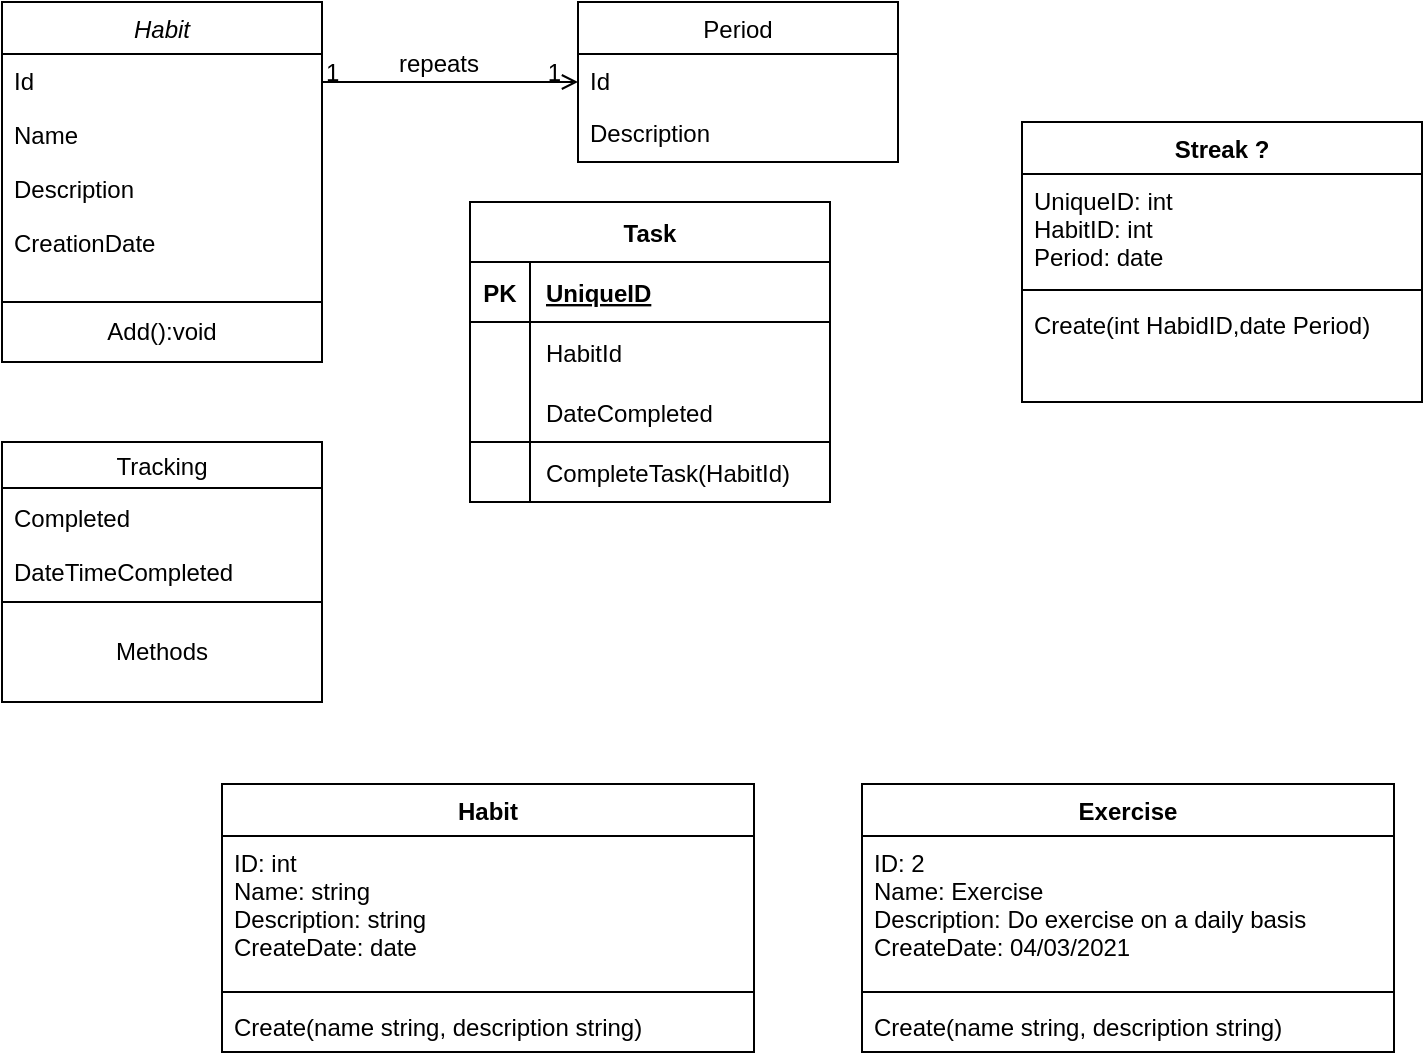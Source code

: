 <mxfile version="17.2.4" type="device"><diagram id="C5RBs43oDa-KdzZeNtuy" name="Page-1"><mxGraphModel dx="1038" dy="649" grid="1" gridSize="10" guides="1" tooltips="1" connect="1" arrows="1" fold="1" page="1" pageScale="1" pageWidth="827" pageHeight="1169" math="0" shadow="0"><root><mxCell id="WIyWlLk6GJQsqaUBKTNV-0"/><mxCell id="WIyWlLk6GJQsqaUBKTNV-1" parent="WIyWlLk6GJQsqaUBKTNV-0"/><mxCell id="zkfFHV4jXpPFQw0GAbJ--0" value="Habit" style="swimlane;fontStyle=2;align=center;verticalAlign=top;childLayout=stackLayout;horizontal=1;startSize=26;horizontalStack=0;resizeParent=1;resizeLast=0;collapsible=1;marginBottom=0;rounded=0;shadow=0;strokeWidth=1;" parent="WIyWlLk6GJQsqaUBKTNV-1" vertex="1"><mxGeometry x="90" y="60" width="160" height="180" as="geometry"><mxRectangle x="230" y="140" width="160" height="26" as="alternateBounds"/></mxGeometry></mxCell><mxCell id="SH_Cmzw4uqp4OS17nE3g-3" value="Id" style="text;align=left;verticalAlign=top;spacingLeft=4;spacingRight=4;overflow=hidden;rotatable=0;points=[[0,0.5],[1,0.5]];portConstraint=eastwest;" parent="zkfFHV4jXpPFQw0GAbJ--0" vertex="1"><mxGeometry y="26" width="160" height="27" as="geometry"/></mxCell><mxCell id="zkfFHV4jXpPFQw0GAbJ--1" value="Name" style="text;align=left;verticalAlign=top;spacingLeft=4;spacingRight=4;overflow=hidden;rotatable=0;points=[[0,0.5],[1,0.5]];portConstraint=eastwest;" parent="zkfFHV4jXpPFQw0GAbJ--0" vertex="1"><mxGeometry y="53" width="160" height="27" as="geometry"/></mxCell><mxCell id="zkfFHV4jXpPFQw0GAbJ--2" value="Description" style="text;align=left;verticalAlign=top;spacingLeft=4;spacingRight=4;overflow=hidden;rotatable=0;points=[[0,0.5],[1,0.5]];portConstraint=eastwest;rounded=0;shadow=0;html=0;" parent="zkfFHV4jXpPFQw0GAbJ--0" vertex="1"><mxGeometry y="80" width="160" height="27" as="geometry"/></mxCell><mxCell id="SH_Cmzw4uqp4OS17nE3g-6" value="CreationDate" style="text;align=left;verticalAlign=top;spacingLeft=4;spacingRight=4;overflow=hidden;rotatable=0;points=[[0,0.5],[1,0.5]];portConstraint=eastwest;rounded=0;shadow=0;html=0;" parent="zkfFHV4jXpPFQw0GAbJ--0" vertex="1"><mxGeometry y="107" width="160" height="27" as="geometry"/></mxCell><mxCell id="SH_Cmzw4uqp4OS17nE3g-13" value="" style="endArrow=none;html=1;rounded=0;" parent="zkfFHV4jXpPFQw0GAbJ--0" edge="1"><mxGeometry width="50" height="50" relative="1" as="geometry"><mxPoint y="150" as="sourcePoint"/><mxPoint x="160" y="150" as="targetPoint"/></mxGeometry></mxCell><mxCell id="zkfFHV4jXpPFQw0GAbJ--17" value="Period" style="swimlane;fontStyle=0;align=center;verticalAlign=top;childLayout=stackLayout;horizontal=1;startSize=26;horizontalStack=0;resizeParent=1;resizeLast=0;collapsible=1;marginBottom=0;rounded=0;shadow=0;strokeWidth=1;" parent="WIyWlLk6GJQsqaUBKTNV-1" vertex="1"><mxGeometry x="378" y="60" width="160" height="80" as="geometry"><mxRectangle x="550" y="140" width="160" height="26" as="alternateBounds"/></mxGeometry></mxCell><mxCell id="zkfFHV4jXpPFQw0GAbJ--18" value="Id" style="text;align=left;verticalAlign=top;spacingLeft=4;spacingRight=4;overflow=hidden;rotatable=0;points=[[0,0.5],[1,0.5]];portConstraint=eastwest;" parent="zkfFHV4jXpPFQw0GAbJ--17" vertex="1"><mxGeometry y="26" width="160" height="26" as="geometry"/></mxCell><mxCell id="zkfFHV4jXpPFQw0GAbJ--19" value="Description" style="text;align=left;verticalAlign=top;spacingLeft=4;spacingRight=4;overflow=hidden;rotatable=0;points=[[0,0.5],[1,0.5]];portConstraint=eastwest;rounded=0;shadow=0;html=0;" parent="zkfFHV4jXpPFQw0GAbJ--17" vertex="1"><mxGeometry y="52" width="160" height="26" as="geometry"/></mxCell><mxCell id="zkfFHV4jXpPFQw0GAbJ--26" value="" style="endArrow=open;shadow=0;strokeWidth=1;rounded=0;endFill=1;edgeStyle=elbowEdgeStyle;elbow=vertical;" parent="WIyWlLk6GJQsqaUBKTNV-1" source="zkfFHV4jXpPFQw0GAbJ--0" target="zkfFHV4jXpPFQw0GAbJ--17" edge="1"><mxGeometry x="0.5" y="41" relative="1" as="geometry"><mxPoint x="250" y="132" as="sourcePoint"/><mxPoint x="410" y="132" as="targetPoint"/><mxPoint x="-40" y="32" as="offset"/></mxGeometry></mxCell><mxCell id="zkfFHV4jXpPFQw0GAbJ--27" value="1" style="resizable=0;align=left;verticalAlign=bottom;labelBackgroundColor=none;fontSize=12;" parent="zkfFHV4jXpPFQw0GAbJ--26" connectable="0" vertex="1"><mxGeometry x="-1" relative="1" as="geometry"><mxPoint y="4" as="offset"/></mxGeometry></mxCell><mxCell id="zkfFHV4jXpPFQw0GAbJ--28" value="1" style="resizable=0;align=right;verticalAlign=bottom;labelBackgroundColor=none;fontSize=12;" parent="zkfFHV4jXpPFQw0GAbJ--26" connectable="0" vertex="1"><mxGeometry x="1" relative="1" as="geometry"><mxPoint x="-7" y="4" as="offset"/></mxGeometry></mxCell><mxCell id="zkfFHV4jXpPFQw0GAbJ--29" value="repeats" style="text;html=1;resizable=0;points=[];;align=center;verticalAlign=middle;labelBackgroundColor=none;rounded=0;shadow=0;strokeWidth=1;fontSize=12;" parent="zkfFHV4jXpPFQw0GAbJ--26" vertex="1" connectable="0"><mxGeometry x="0.5" y="49" relative="1" as="geometry"><mxPoint x="-38" y="40" as="offset"/></mxGeometry></mxCell><mxCell id="SH_Cmzw4uqp4OS17nE3g-4" value="Tracking" style="swimlane;fontStyle=0" parent="WIyWlLk6GJQsqaUBKTNV-1" vertex="1"><mxGeometry x="90" y="280" width="160" height="130" as="geometry"/></mxCell><mxCell id="SH_Cmzw4uqp4OS17nE3g-0" value="Completed" style="text;align=left;verticalAlign=top;spacingLeft=4;spacingRight=4;overflow=hidden;rotatable=0;points=[[0,0.5],[1,0.5]];portConstraint=eastwest;" parent="SH_Cmzw4uqp4OS17nE3g-4" vertex="1"><mxGeometry y="24.5" width="160" height="27" as="geometry"/></mxCell><mxCell id="SH_Cmzw4uqp4OS17nE3g-5" value="DateTimeCompleted" style="text;align=left;verticalAlign=top;spacingLeft=4;spacingRight=4;overflow=hidden;rotatable=0;points=[[0,0.5],[1,0.5]];portConstraint=eastwest;" parent="SH_Cmzw4uqp4OS17nE3g-4" vertex="1"><mxGeometry y="51.5" width="160" height="27" as="geometry"/></mxCell><mxCell id="SH_Cmzw4uqp4OS17nE3g-11" value="" style="endArrow=none;html=1;rounded=0;" parent="SH_Cmzw4uqp4OS17nE3g-4" edge="1"><mxGeometry width="50" height="50" relative="1" as="geometry"><mxPoint y="80" as="sourcePoint"/><mxPoint x="160" y="80" as="targetPoint"/></mxGeometry></mxCell><mxCell id="SH_Cmzw4uqp4OS17nE3g-12" value="Methods" style="text;html=1;strokeColor=none;fillColor=none;align=center;verticalAlign=middle;whiteSpace=wrap;rounded=0;" parent="SH_Cmzw4uqp4OS17nE3g-4" vertex="1"><mxGeometry y="90" width="160" height="30" as="geometry"/></mxCell><mxCell id="SH_Cmzw4uqp4OS17nE3g-14" value="Add():void" style="text;html=1;strokeColor=none;fillColor=none;align=center;verticalAlign=middle;whiteSpace=wrap;rounded=0;" parent="WIyWlLk6GJQsqaUBKTNV-1" vertex="1"><mxGeometry x="90" y="210" width="160" height="30" as="geometry"/></mxCell><mxCell id="S1Z_qy9ro416SuTof5fc-19" value="Task" style="shape=table;startSize=30;container=1;collapsible=1;childLayout=tableLayout;fixedRows=1;rowLines=0;fontStyle=1;align=center;resizeLast=1;resizeLastRow=0;" parent="WIyWlLk6GJQsqaUBKTNV-1" vertex="1"><mxGeometry x="324" y="160" width="180" height="150" as="geometry"/></mxCell><mxCell id="S1Z_qy9ro416SuTof5fc-20" value="" style="shape=tableRow;horizontal=0;startSize=0;swimlaneHead=0;swimlaneBody=0;fillColor=none;collapsible=0;dropTarget=0;points=[[0,0.5],[1,0.5]];portConstraint=eastwest;top=0;left=0;right=0;bottom=1;" parent="S1Z_qy9ro416SuTof5fc-19" vertex="1"><mxGeometry y="30" width="180" height="30" as="geometry"/></mxCell><mxCell id="S1Z_qy9ro416SuTof5fc-21" value="PK" style="shape=partialRectangle;connectable=0;fillColor=none;top=0;left=0;bottom=0;right=0;fontStyle=1;overflow=hidden;" parent="S1Z_qy9ro416SuTof5fc-20" vertex="1"><mxGeometry width="30" height="30" as="geometry"><mxRectangle width="30" height="30" as="alternateBounds"/></mxGeometry></mxCell><mxCell id="S1Z_qy9ro416SuTof5fc-22" value="UniqueID" style="shape=partialRectangle;connectable=0;fillColor=none;top=0;left=0;bottom=0;right=0;align=left;spacingLeft=6;fontStyle=5;overflow=hidden;" parent="S1Z_qy9ro416SuTof5fc-20" vertex="1"><mxGeometry x="30" width="150" height="30" as="geometry"><mxRectangle width="150" height="30" as="alternateBounds"/></mxGeometry></mxCell><mxCell id="S1Z_qy9ro416SuTof5fc-23" value="" style="shape=tableRow;horizontal=0;startSize=0;swimlaneHead=0;swimlaneBody=0;fillColor=none;collapsible=0;dropTarget=0;points=[[0,0.5],[1,0.5]];portConstraint=eastwest;top=0;left=0;right=0;bottom=0;" parent="S1Z_qy9ro416SuTof5fc-19" vertex="1"><mxGeometry y="60" width="180" height="30" as="geometry"/></mxCell><mxCell id="S1Z_qy9ro416SuTof5fc-24" value="" style="shape=partialRectangle;connectable=0;fillColor=none;top=0;left=0;bottom=0;right=0;editable=1;overflow=hidden;" parent="S1Z_qy9ro416SuTof5fc-23" vertex="1"><mxGeometry width="30" height="30" as="geometry"><mxRectangle width="30" height="30" as="alternateBounds"/></mxGeometry></mxCell><mxCell id="S1Z_qy9ro416SuTof5fc-25" value="HabitId" style="shape=partialRectangle;connectable=0;fillColor=none;top=0;left=0;bottom=0;right=0;align=left;spacingLeft=6;overflow=hidden;" parent="S1Z_qy9ro416SuTof5fc-23" vertex="1"><mxGeometry x="30" width="150" height="30" as="geometry"><mxRectangle width="150" height="30" as="alternateBounds"/></mxGeometry></mxCell><mxCell id="S1Z_qy9ro416SuTof5fc-26" value="" style="shape=tableRow;horizontal=0;startSize=0;swimlaneHead=0;swimlaneBody=0;fillColor=none;collapsible=0;dropTarget=0;points=[[0,0.5],[1,0.5]];portConstraint=eastwest;top=0;left=0;right=0;bottom=0;" parent="S1Z_qy9ro416SuTof5fc-19" vertex="1"><mxGeometry y="90" width="180" height="30" as="geometry"/></mxCell><mxCell id="S1Z_qy9ro416SuTof5fc-27" value="" style="shape=partialRectangle;connectable=0;fillColor=none;top=0;left=0;bottom=0;right=0;editable=1;overflow=hidden;" parent="S1Z_qy9ro416SuTof5fc-26" vertex="1"><mxGeometry width="30" height="30" as="geometry"><mxRectangle width="30" height="30" as="alternateBounds"/></mxGeometry></mxCell><mxCell id="S1Z_qy9ro416SuTof5fc-28" value="DateCompleted" style="shape=partialRectangle;connectable=0;fillColor=none;top=0;left=0;bottom=0;right=0;align=left;spacingLeft=6;overflow=hidden;" parent="S1Z_qy9ro416SuTof5fc-26" vertex="1"><mxGeometry x="30" width="150" height="30" as="geometry"><mxRectangle width="150" height="30" as="alternateBounds"/></mxGeometry></mxCell><mxCell id="m0pMUAV8SiHUk7gJJrRv-2" value="" style="shape=tableRow;horizontal=0;startSize=0;swimlaneHead=0;swimlaneBody=0;fillColor=none;collapsible=0;dropTarget=0;points=[[0,0.5],[1,0.5]];portConstraint=eastwest;top=0;left=0;right=0;bottom=0;" vertex="1" parent="S1Z_qy9ro416SuTof5fc-19"><mxGeometry y="120" width="180" height="30" as="geometry"/></mxCell><mxCell id="m0pMUAV8SiHUk7gJJrRv-3" value="" style="shape=partialRectangle;connectable=0;fillColor=none;top=0;left=0;bottom=0;right=0;editable=1;overflow=hidden;" vertex="1" parent="m0pMUAV8SiHUk7gJJrRv-2"><mxGeometry width="30" height="30" as="geometry"><mxRectangle width="30" height="30" as="alternateBounds"/></mxGeometry></mxCell><mxCell id="m0pMUAV8SiHUk7gJJrRv-4" value="" style="shape=partialRectangle;connectable=0;fillColor=none;top=0;left=0;bottom=0;right=0;align=left;spacingLeft=6;overflow=hidden;" vertex="1" parent="m0pMUAV8SiHUk7gJJrRv-2"><mxGeometry x="30" width="150" height="30" as="geometry"><mxRectangle width="150" height="30" as="alternateBounds"/></mxGeometry></mxCell><mxCell id="m0pMUAV8SiHUk7gJJrRv-24" value="" style="endArrow=none;html=1;rounded=0;" edge="1" parent="S1Z_qy9ro416SuTof5fc-19"><mxGeometry width="50" height="50" relative="1" as="geometry"><mxPoint x="180" y="120" as="sourcePoint"/><mxPoint y="120" as="targetPoint"/></mxGeometry></mxCell><mxCell id="m0pMUAV8SiHUk7gJJrRv-9" value="" style="shape=tableRow;horizontal=0;startSize=0;swimlaneHead=0;swimlaneBody=0;fillColor=none;collapsible=0;dropTarget=0;points=[[0,0.5],[1,0.5]];portConstraint=eastwest;top=0;left=0;right=0;bottom=0;" vertex="1" parent="WIyWlLk6GJQsqaUBKTNV-1"><mxGeometry x="420" y="380" width="180" height="30" as="geometry"/></mxCell><mxCell id="m0pMUAV8SiHUk7gJJrRv-10" value="" style="shape=partialRectangle;connectable=0;fillColor=none;top=0;left=0;bottom=0;right=0;editable=1;overflow=hidden;" vertex="1" parent="m0pMUAV8SiHUk7gJJrRv-9"><mxGeometry width="30" height="30" as="geometry"><mxRectangle width="30" height="30" as="alternateBounds"/></mxGeometry></mxCell><mxCell id="m0pMUAV8SiHUk7gJJrRv-11" value="CompleteTask(HabitId)" style="shape=partialRectangle;connectable=0;fillColor=none;top=0;left=0;bottom=0;right=0;align=left;spacingLeft=6;overflow=hidden;" vertex="1" parent="WIyWlLk6GJQsqaUBKTNV-1"><mxGeometry x="354" y="280" width="150" height="30" as="geometry"><mxRectangle width="150" height="30" as="alternateBounds"/></mxGeometry></mxCell><mxCell id="m0pMUAV8SiHUk7gJJrRv-28" value="Streak ?" style="swimlane;fontStyle=1;align=center;verticalAlign=top;childLayout=stackLayout;horizontal=1;startSize=26;horizontalStack=0;resizeParent=1;resizeParentMax=0;resizeLast=0;collapsible=1;marginBottom=0;" vertex="1" parent="WIyWlLk6GJQsqaUBKTNV-1"><mxGeometry x="600" y="120" width="200" height="140" as="geometry"/></mxCell><mxCell id="m0pMUAV8SiHUk7gJJrRv-29" value="UniqueID: int&#10;HabitID: int&#10;Period: date" style="text;strokeColor=none;fillColor=none;align=left;verticalAlign=top;spacingLeft=4;spacingRight=4;overflow=hidden;rotatable=0;points=[[0,0.5],[1,0.5]];portConstraint=eastwest;" vertex="1" parent="m0pMUAV8SiHUk7gJJrRv-28"><mxGeometry y="26" width="200" height="54" as="geometry"/></mxCell><mxCell id="m0pMUAV8SiHUk7gJJrRv-30" value="" style="line;strokeWidth=1;fillColor=none;align=left;verticalAlign=middle;spacingTop=-1;spacingLeft=3;spacingRight=3;rotatable=0;labelPosition=right;points=[];portConstraint=eastwest;" vertex="1" parent="m0pMUAV8SiHUk7gJJrRv-28"><mxGeometry y="80" width="200" height="8" as="geometry"/></mxCell><mxCell id="m0pMUAV8SiHUk7gJJrRv-31" value="Create(int HabidID,date Period)" style="text;strokeColor=none;fillColor=none;align=left;verticalAlign=top;spacingLeft=4;spacingRight=4;overflow=hidden;rotatable=0;points=[[0,0.5],[1,0.5]];portConstraint=eastwest;" vertex="1" parent="m0pMUAV8SiHUk7gJJrRv-28"><mxGeometry y="88" width="200" height="52" as="geometry"/></mxCell><mxCell id="m0pMUAV8SiHUk7gJJrRv-36" value="Habit" style="swimlane;fontStyle=1;align=center;verticalAlign=top;childLayout=stackLayout;horizontal=1;startSize=26;horizontalStack=0;resizeParent=1;resizeParentMax=0;resizeLast=0;collapsible=1;marginBottom=0;" vertex="1" parent="WIyWlLk6GJQsqaUBKTNV-1"><mxGeometry x="200" y="451" width="266" height="134" as="geometry"/></mxCell><mxCell id="m0pMUAV8SiHUk7gJJrRv-37" value="ID: int&#10;Name: string&#10;Description: string&#10;CreateDate: date" style="text;strokeColor=none;fillColor=none;align=left;verticalAlign=top;spacingLeft=4;spacingRight=4;overflow=hidden;rotatable=0;points=[[0,0.5],[1,0.5]];portConstraint=eastwest;" vertex="1" parent="m0pMUAV8SiHUk7gJJrRv-36"><mxGeometry y="26" width="266" height="74" as="geometry"/></mxCell><mxCell id="m0pMUAV8SiHUk7gJJrRv-38" value="" style="line;strokeWidth=1;fillColor=none;align=left;verticalAlign=middle;spacingTop=-1;spacingLeft=3;spacingRight=3;rotatable=0;labelPosition=right;points=[];portConstraint=eastwest;" vertex="1" parent="m0pMUAV8SiHUk7gJJrRv-36"><mxGeometry y="100" width="266" height="8" as="geometry"/></mxCell><mxCell id="m0pMUAV8SiHUk7gJJrRv-39" value="Create(name string, description string)" style="text;strokeColor=none;fillColor=none;align=left;verticalAlign=top;spacingLeft=4;spacingRight=4;overflow=hidden;rotatable=0;points=[[0,0.5],[1,0.5]];portConstraint=eastwest;" vertex="1" parent="m0pMUAV8SiHUk7gJJrRv-36"><mxGeometry y="108" width="266" height="26" as="geometry"/></mxCell><mxCell id="m0pMUAV8SiHUk7gJJrRv-40" value="" style="shape=tableRow;horizontal=0;startSize=0;swimlaneHead=0;swimlaneBody=0;fillColor=none;collapsible=0;dropTarget=0;points=[[0,0.5],[1,0.5]];portConstraint=eastwest;top=0;left=0;right=0;bottom=0;" vertex="1" parent="WIyWlLk6GJQsqaUBKTNV-1"><mxGeometry x="430" y="390" width="180" height="30" as="geometry"/></mxCell><mxCell id="m0pMUAV8SiHUk7gJJrRv-41" value="" style="shape=partialRectangle;connectable=0;fillColor=none;top=0;left=0;bottom=0;right=0;editable=1;overflow=hidden;" vertex="1" parent="m0pMUAV8SiHUk7gJJrRv-40"><mxGeometry width="30" height="30" as="geometry"><mxRectangle width="30" height="30" as="alternateBounds"/></mxGeometry></mxCell><mxCell id="m0pMUAV8SiHUk7gJJrRv-42" value="Exercise" style="swimlane;fontStyle=1;align=center;verticalAlign=top;childLayout=stackLayout;horizontal=1;startSize=26;horizontalStack=0;resizeParent=1;resizeParentMax=0;resizeLast=0;collapsible=1;marginBottom=0;" vertex="1" parent="WIyWlLk6GJQsqaUBKTNV-1"><mxGeometry x="520" y="451" width="266" height="134" as="geometry"/></mxCell><mxCell id="m0pMUAV8SiHUk7gJJrRv-43" value="ID: 2&#10;Name: Exercise&#10;Description: Do exercise on a daily basis&#10;CreateDate: 04/03/2021" style="text;strokeColor=none;fillColor=none;align=left;verticalAlign=top;spacingLeft=4;spacingRight=4;overflow=hidden;rotatable=0;points=[[0,0.5],[1,0.5]];portConstraint=eastwest;" vertex="1" parent="m0pMUAV8SiHUk7gJJrRv-42"><mxGeometry y="26" width="266" height="74" as="geometry"/></mxCell><mxCell id="m0pMUAV8SiHUk7gJJrRv-44" value="" style="line;strokeWidth=1;fillColor=none;align=left;verticalAlign=middle;spacingTop=-1;spacingLeft=3;spacingRight=3;rotatable=0;labelPosition=right;points=[];portConstraint=eastwest;" vertex="1" parent="m0pMUAV8SiHUk7gJJrRv-42"><mxGeometry y="100" width="266" height="8" as="geometry"/></mxCell><mxCell id="m0pMUAV8SiHUk7gJJrRv-45" value="Create(name string, description string)" style="text;strokeColor=none;fillColor=none;align=left;verticalAlign=top;spacingLeft=4;spacingRight=4;overflow=hidden;rotatable=0;points=[[0,0.5],[1,0.5]];portConstraint=eastwest;" vertex="1" parent="m0pMUAV8SiHUk7gJJrRv-42"><mxGeometry y="108" width="266" height="26" as="geometry"/></mxCell></root></mxGraphModel></diagram></mxfile>